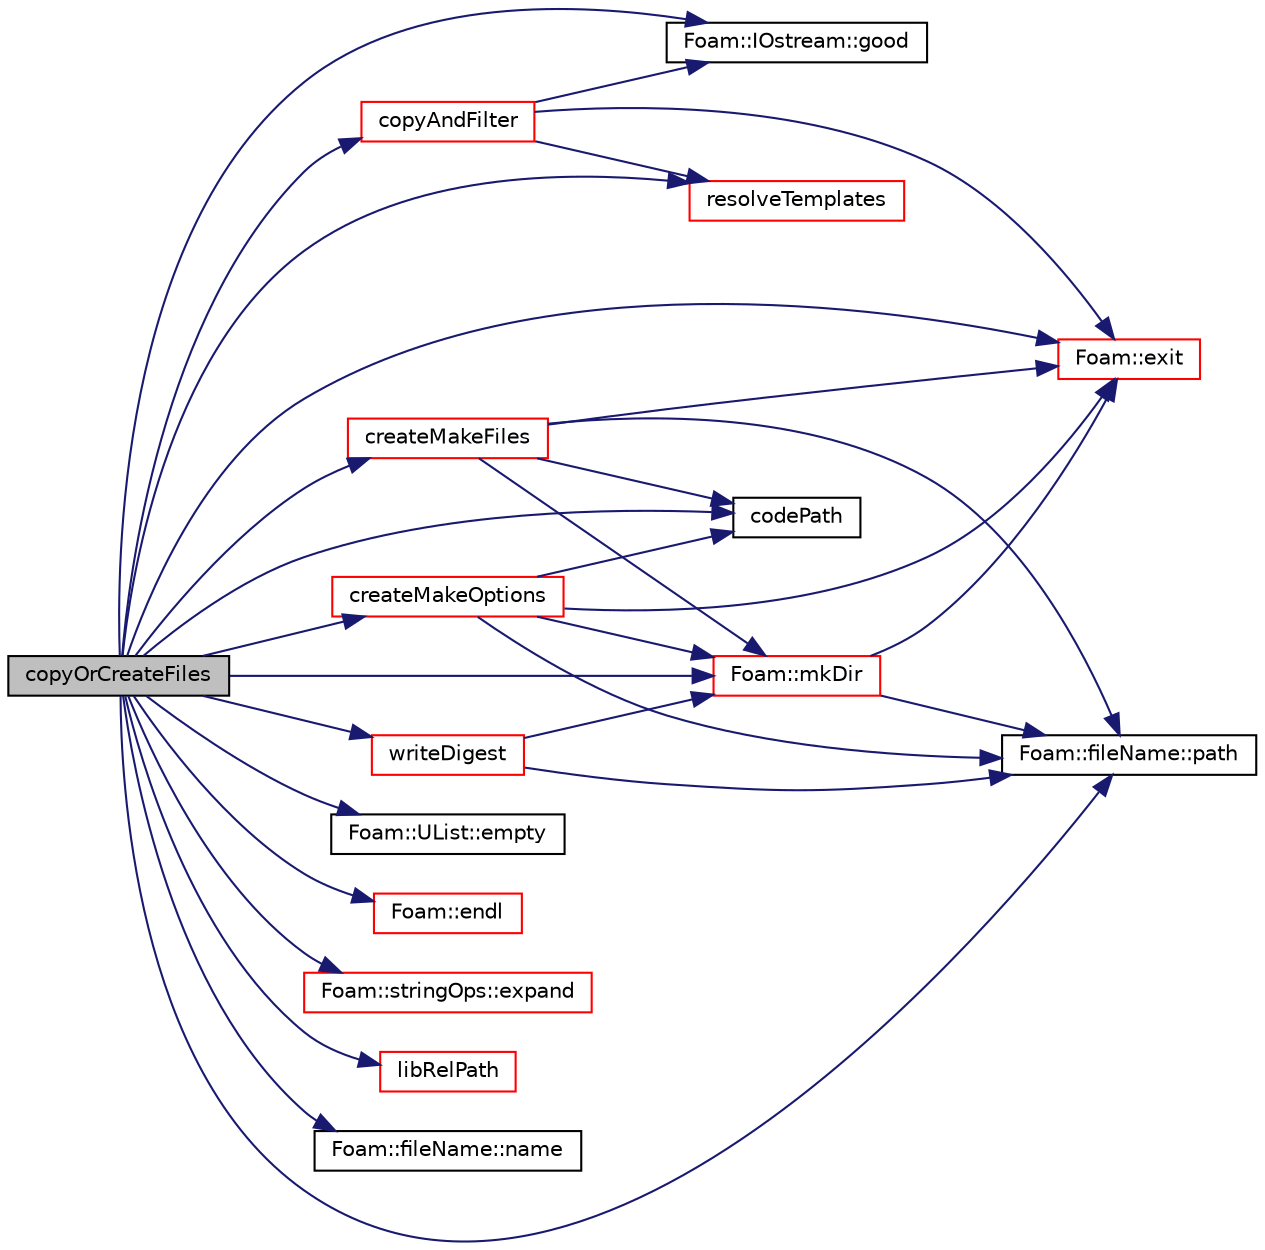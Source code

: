 digraph "copyOrCreateFiles"
{
  bgcolor="transparent";
  edge [fontname="Helvetica",fontsize="10",labelfontname="Helvetica",labelfontsize="10"];
  node [fontname="Helvetica",fontsize="10",shape=record];
  rankdir="LR";
  Node1 [label="copyOrCreateFiles",height=0.2,width=0.4,color="black", fillcolor="grey75", style="filled", fontcolor="black"];
  Node1 -> Node2 [color="midnightblue",fontsize="10",style="solid",fontname="Helvetica"];
  Node2 [label="codePath",height=0.2,width=0.4,color="black",URL="$a00599.html#a25ae9712b1da15313d4ae607eab06815",tooltip="Path for specified code name. "];
  Node1 -> Node3 [color="midnightblue",fontsize="10",style="solid",fontname="Helvetica"];
  Node3 [label="copyAndFilter",height=0.2,width=0.4,color="red",URL="$a00599.html#a1c5c6c6385cd29521ecf0305e3db8448",tooltip="Copy lines while expanding variables. "];
  Node3 -> Node4 [color="midnightblue",fontsize="10",style="solid",fontname="Helvetica"];
  Node4 [label="Foam::exit",height=0.2,width=0.4,color="red",URL="$a10887.html#a06ca7250d8e89caf05243ec094843642"];
  Node3 -> Node5 [color="midnightblue",fontsize="10",style="solid",fontname="Helvetica"];
  Node5 [label="Foam::IOstream::good",height=0.2,width=0.4,color="black",URL="$a01201.html#ad2e41c8280b6cdf93d39e1135d2abdf7",tooltip="Return true if next operation might succeed. "];
  Node3 -> Node6 [color="midnightblue",fontsize="10",style="solid",fontname="Helvetica"];
  Node6 [label="resolveTemplates",height=0.2,width=0.4,color="red",URL="$a00599.html#a7056029919f25a2d23e9913df26223d9",tooltip="Resolve code-templates via the codeTemplateEnvName. "];
  Node1 -> Node7 [color="midnightblue",fontsize="10",style="solid",fontname="Helvetica"];
  Node7 [label="createMakeFiles",height=0.2,width=0.4,color="red",URL="$a00599.html#a690da8d74d70b093a7950444b2e8622d",tooltip="Copy/create Make/files prior to compilation. "];
  Node7 -> Node2 [color="midnightblue",fontsize="10",style="solid",fontname="Helvetica"];
  Node7 -> Node4 [color="midnightblue",fontsize="10",style="solid",fontname="Helvetica"];
  Node7 -> Node8 [color="midnightblue",fontsize="10",style="solid",fontname="Helvetica"];
  Node8 [label="Foam::mkDir",height=0.2,width=0.4,color="red",URL="$a10887.html#a2ae410f2311adf94d66451b7423fdf4e",tooltip="Make a directory and return an error if it could not be created. "];
  Node8 -> Node4 [color="midnightblue",fontsize="10",style="solid",fontname="Helvetica"];
  Node8 -> Node9 [color="midnightblue",fontsize="10",style="solid",fontname="Helvetica"];
  Node9 [label="Foam::fileName::path",height=0.2,width=0.4,color="black",URL="$a00785.html#a64f21303d7e52f52cda7be219af9ef54",tooltip="Return directory path name (part before last /) "];
  Node7 -> Node9 [color="midnightblue",fontsize="10",style="solid",fontname="Helvetica"];
  Node1 -> Node10 [color="midnightblue",fontsize="10",style="solid",fontname="Helvetica"];
  Node10 [label="createMakeOptions",height=0.2,width=0.4,color="red",URL="$a00599.html#a91d5b400fe8a63c9a7cbf2434c587d56",tooltip="Copy/create Make/options prior to compilation. "];
  Node10 -> Node2 [color="midnightblue",fontsize="10",style="solid",fontname="Helvetica"];
  Node10 -> Node4 [color="midnightblue",fontsize="10",style="solid",fontname="Helvetica"];
  Node10 -> Node8 [color="midnightblue",fontsize="10",style="solid",fontname="Helvetica"];
  Node10 -> Node9 [color="midnightblue",fontsize="10",style="solid",fontname="Helvetica"];
  Node1 -> Node11 [color="midnightblue",fontsize="10",style="solid",fontname="Helvetica"];
  Node11 [label="Foam::UList::empty",height=0.2,width=0.4,color="black",URL="$a02842.html#ac6e61de369e994009e36f344f99c15ad",tooltip="Return true if the UList is empty (ie, size() is zero) "];
  Node1 -> Node12 [color="midnightblue",fontsize="10",style="solid",fontname="Helvetica"];
  Node12 [label="Foam::endl",height=0.2,width=0.4,color="red",URL="$a10887.html#a2db8fe02a0d3909e9351bb4275b23ce4",tooltip="Add newline and flush stream. "];
  Node1 -> Node4 [color="midnightblue",fontsize="10",style="solid",fontname="Helvetica"];
  Node1 -> Node13 [color="midnightblue",fontsize="10",style="solid",fontname="Helvetica"];
  Node13 [label="Foam::stringOps::expand",height=0.2,width=0.4,color="red",URL="$a10977.html#ab41d029160c93b62b379cdbfbc2918a7",tooltip="Expand occurences of variables according to the mapping. "];
  Node1 -> Node5 [color="midnightblue",fontsize="10",style="solid",fontname="Helvetica"];
  Node1 -> Node14 [color="midnightblue",fontsize="10",style="solid",fontname="Helvetica"];
  Node14 [label="libRelPath",height=0.2,width=0.4,color="red",URL="$a00599.html#a14975c944efff9d4e0a700feb79a0a8c",tooltip="Library path for specified code name relative to $FOAM_CASE. "];
  Node1 -> Node8 [color="midnightblue",fontsize="10",style="solid",fontname="Helvetica"];
  Node1 -> Node15 [color="midnightblue",fontsize="10",style="solid",fontname="Helvetica"];
  Node15 [label="Foam::fileName::name",height=0.2,width=0.4,color="black",URL="$a00785.html#a998485fa6e866c6158d991d4cfd4e384",tooltip="Return file name (part beyond last /) "];
  Node1 -> Node9 [color="midnightblue",fontsize="10",style="solid",fontname="Helvetica"];
  Node1 -> Node6 [color="midnightblue",fontsize="10",style="solid",fontname="Helvetica"];
  Node1 -> Node16 [color="midnightblue",fontsize="10",style="solid",fontname="Helvetica"];
  Node16 [label="writeDigest",height=0.2,width=0.4,color="red",URL="$a00599.html#a5a15bf3aa52c717e7b395643600b3b7b",tooltip="Write digest to Make/SHA1Digest. "];
  Node16 -> Node8 [color="midnightblue",fontsize="10",style="solid",fontname="Helvetica"];
  Node16 -> Node9 [color="midnightblue",fontsize="10",style="solid",fontname="Helvetica"];
}
